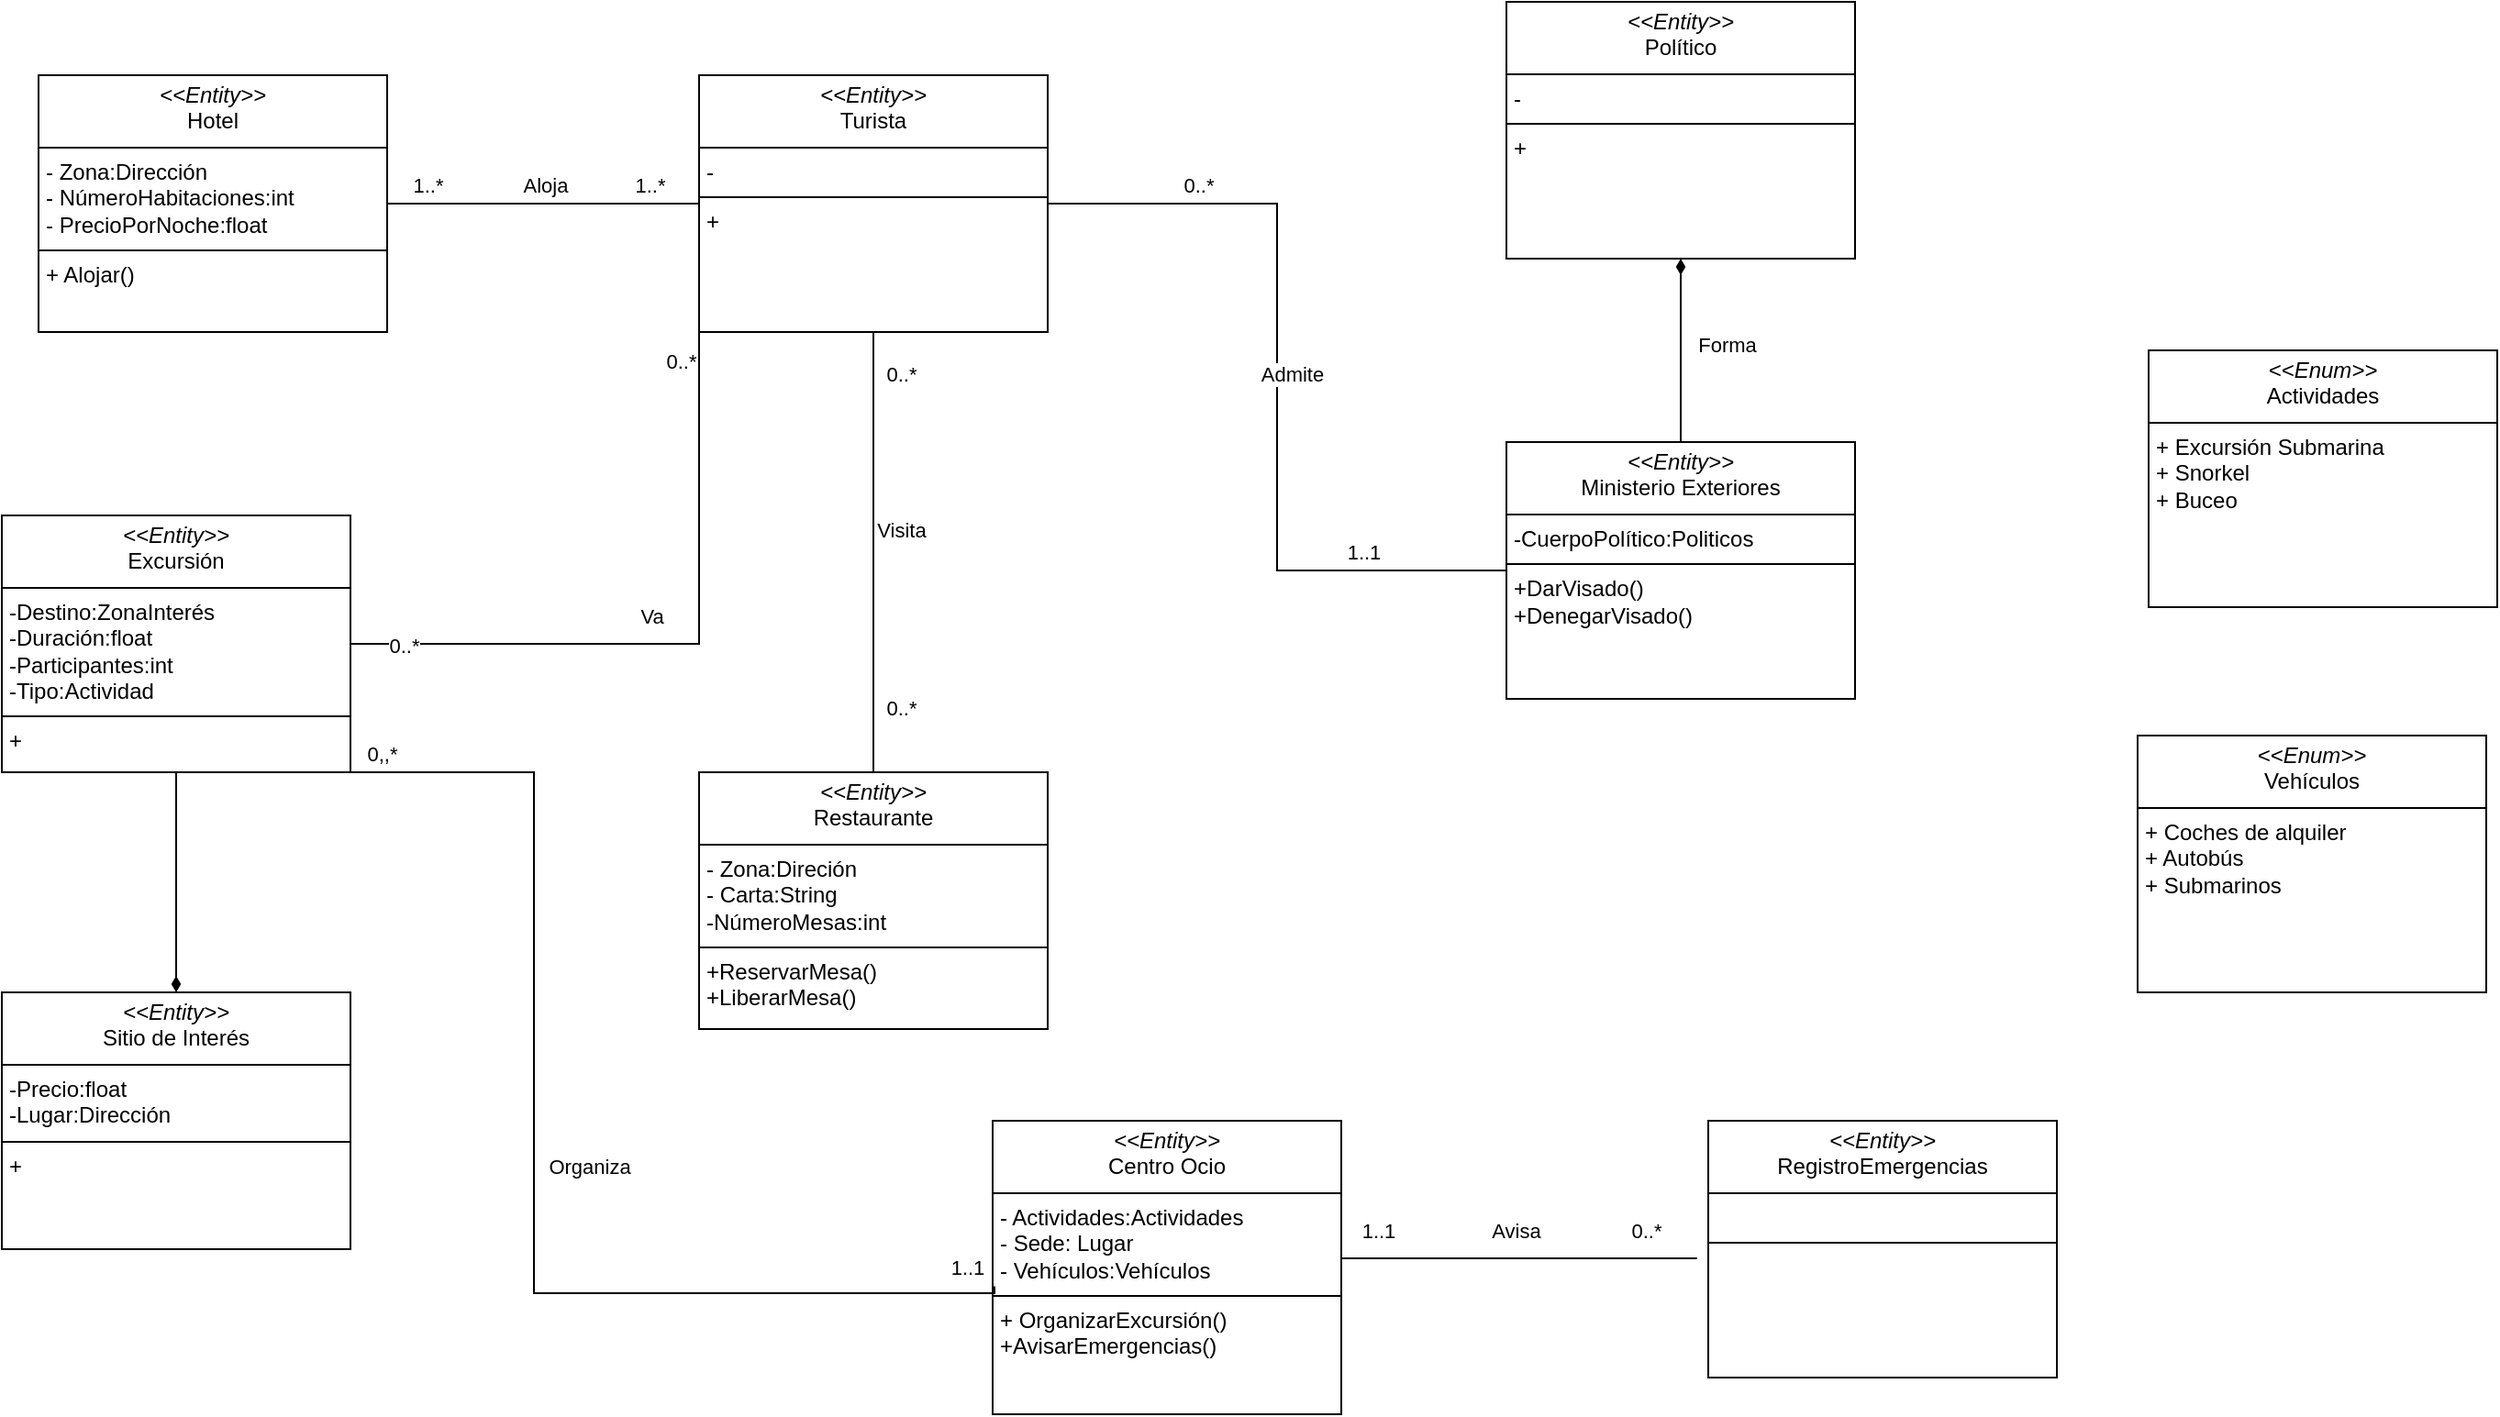 <mxfile version="24.0.4" type="github">
  <diagram name="Página-1" id="nC8ETnd8YHiIk2Wr34oa">
    <mxGraphModel dx="2261" dy="1915" grid="1" gridSize="10" guides="1" tooltips="1" connect="1" arrows="1" fold="1" page="1" pageScale="1" pageWidth="827" pageHeight="1169" math="0" shadow="0">
      <root>
        <mxCell id="0" />
        <mxCell id="1" parent="0" />
        <mxCell id="LjWpHKixSpUOW6EcBaM4-5" value="&lt;p style=&quot;margin:0px;margin-top:4px;text-align:center;&quot;&gt;&lt;i&gt;&amp;lt;&amp;lt;Entity&amp;gt;&amp;gt;&lt;/i&gt;&lt;br&gt;Centro Ocio&lt;/p&gt;&lt;hr size=&quot;1&quot; style=&quot;border-style:solid;&quot;&gt;&lt;p style=&quot;margin:0px;margin-left:4px;&quot;&gt;- Actividades:Actividades&lt;/p&gt;&lt;p style=&quot;margin:0px;margin-left:4px;&quot;&gt;- Sede: Lugar&lt;/p&gt;&lt;p style=&quot;margin:0px;margin-left:4px;&quot;&gt;- Vehículos:Vehículos&lt;/p&gt;&lt;hr size=&quot;1&quot; style=&quot;border-style:solid;&quot;&gt;&lt;p style=&quot;margin:0px;margin-left:4px;&quot;&gt;+ OrganizarExcursión()&lt;/p&gt;&lt;p style=&quot;margin:0px;margin-left:4px;&quot;&gt;+AvisarEmergencias()&lt;/p&gt;&lt;p style=&quot;margin:0px;margin-left:4px;&quot;&gt;&lt;br&gt;&lt;/p&gt;" style="verticalAlign=top;align=left;overflow=fill;html=1;whiteSpace=wrap;" vertex="1" parent="1">
          <mxGeometry x="-210" y="430" width="190" height="160" as="geometry" />
        </mxCell>
        <mxCell id="LjWpHKixSpUOW6EcBaM4-10" value="&lt;p style=&quot;margin:0px;margin-top:4px;text-align:center;&quot;&gt;&lt;i&gt;&amp;lt;&amp;lt;Entity&amp;gt;&amp;gt;&lt;/i&gt;&lt;br&gt;Ministerio Exteriores&lt;/p&gt;&lt;hr size=&quot;1&quot; style=&quot;border-style:solid;&quot;&gt;&lt;p style=&quot;margin:0px;margin-left:4px;&quot;&gt;-CuerpoPolítico:Politicos&lt;/p&gt;&lt;hr size=&quot;1&quot; style=&quot;border-style:solid;&quot;&gt;&lt;p style=&quot;margin:0px;margin-left:4px;&quot;&gt;+DarVisado()&lt;/p&gt;&lt;p style=&quot;margin:0px;margin-left:4px;&quot;&gt;+DenegarVisado()&lt;/p&gt;" style="verticalAlign=top;align=left;overflow=fill;html=1;whiteSpace=wrap;" vertex="1" parent="1">
          <mxGeometry x="70" y="60" width="190" height="140" as="geometry" />
        </mxCell>
        <mxCell id="LjWpHKixSpUOW6EcBaM4-11" style="edgeStyle=orthogonalEdgeStyle;rounded=0;orthogonalLoop=1;jettySize=auto;html=1;exitX=-0.032;exitY=0.536;exitDx=0;exitDy=0;endArrow=none;endFill=0;exitPerimeter=0;" edge="1" parent="1" source="LjWpHKixSpUOW6EcBaM4-15" target="LjWpHKixSpUOW6EcBaM4-5">
          <mxGeometry relative="1" as="geometry">
            <Array as="points">
              <mxPoint x="30" y="505" />
              <mxPoint x="30" y="505" />
            </Array>
          </mxGeometry>
        </mxCell>
        <mxCell id="LjWpHKixSpUOW6EcBaM4-12" value="Avisa" style="edgeLabel;html=1;align=center;verticalAlign=middle;resizable=0;points=[];" vertex="1" connectable="0" parent="LjWpHKixSpUOW6EcBaM4-11">
          <mxGeometry x="-0.078" y="2" relative="1" as="geometry">
            <mxPoint x="-10" y="-17" as="offset" />
          </mxGeometry>
        </mxCell>
        <mxCell id="LjWpHKixSpUOW6EcBaM4-13" value="0..*" style="edgeLabel;html=1;align=center;verticalAlign=middle;resizable=0;points=[];" vertex="1" connectable="0" parent="LjWpHKixSpUOW6EcBaM4-11">
          <mxGeometry x="-0.744" y="4" relative="1" as="geometry">
            <mxPoint x="-3" y="-19" as="offset" />
          </mxGeometry>
        </mxCell>
        <mxCell id="LjWpHKixSpUOW6EcBaM4-14" value="1..1" style="edgeLabel;html=1;align=center;verticalAlign=middle;resizable=0;points=[];" vertex="1" connectable="0" parent="LjWpHKixSpUOW6EcBaM4-11">
          <mxGeometry x="0.789" y="4" relative="1" as="geometry">
            <mxPoint x="-1" y="-19" as="offset" />
          </mxGeometry>
        </mxCell>
        <mxCell id="LjWpHKixSpUOW6EcBaM4-15" value="&lt;p style=&quot;margin:0px;margin-top:4px;text-align:center;&quot;&gt;&lt;i&gt;&amp;lt;&amp;lt;Entity&amp;gt;&amp;gt;&lt;/i&gt;&lt;br&gt;RegistroEmergencias&lt;/p&gt;&lt;hr size=&quot;1&quot; style=&quot;border-style:solid;&quot;&gt;&lt;p style=&quot;margin:0px;margin-left:4px;&quot;&gt;&lt;br&gt;&lt;/p&gt;&lt;hr size=&quot;1&quot; style=&quot;border-style:solid;&quot;&gt;&lt;p style=&quot;margin:0px;margin-left:4px;&quot;&gt;&lt;br&gt;&lt;/p&gt;" style="verticalAlign=top;align=left;overflow=fill;html=1;whiteSpace=wrap;" vertex="1" parent="1">
          <mxGeometry x="180" y="430" width="190" height="140" as="geometry" />
        </mxCell>
        <mxCell id="LjWpHKixSpUOW6EcBaM4-17" value="&lt;p style=&quot;margin:0px;margin-top:4px;text-align:center;&quot;&gt;&lt;i&gt;&amp;lt;&amp;lt;Enum&amp;gt;&amp;gt;&lt;/i&gt;&lt;br&gt;Actividades&lt;/p&gt;&lt;hr size=&quot;1&quot; style=&quot;border-style:solid;&quot;&gt;&lt;p style=&quot;margin:0px;margin-left:4px;&quot;&gt;+ Excursión Submarina&lt;/p&gt;&lt;p style=&quot;margin:0px;margin-left:4px;&quot;&gt;+ Snorkel&lt;br&gt;&lt;/p&gt;&lt;p style=&quot;margin:0px;margin-left:4px;&quot;&gt;+ Buceo&lt;/p&gt;" style="verticalAlign=top;align=left;overflow=fill;html=1;whiteSpace=wrap;" vertex="1" parent="1">
          <mxGeometry x="420" y="10" width="190" height="140" as="geometry" />
        </mxCell>
        <mxCell id="LjWpHKixSpUOW6EcBaM4-18" value="&lt;p style=&quot;margin:0px;margin-top:4px;text-align:center;&quot;&gt;&lt;i&gt;&amp;lt;&amp;lt;Enum&amp;gt;&amp;gt;&lt;/i&gt;&lt;br&gt;Vehículos&lt;/p&gt;&lt;hr size=&quot;1&quot; style=&quot;border-style:solid;&quot;&gt;&lt;p style=&quot;margin:0px;margin-left:4px;&quot;&gt;+ Coches de alquiler&lt;/p&gt;&lt;p style=&quot;margin:0px;margin-left:4px;&quot;&gt;+ Autobús&lt;br&gt;&lt;/p&gt;&lt;p style=&quot;margin:0px;margin-left:4px;&quot;&gt;+ Submarinos&lt;/p&gt;" style="verticalAlign=top;align=left;overflow=fill;html=1;whiteSpace=wrap;" vertex="1" parent="1">
          <mxGeometry x="414" y="220" width="190" height="140" as="geometry" />
        </mxCell>
        <mxCell id="LjWpHKixSpUOW6EcBaM4-25" style="edgeStyle=orthogonalEdgeStyle;rounded=0;orthogonalLoop=1;jettySize=auto;html=1;exitX=1;exitY=0.5;exitDx=0;exitDy=0;entryX=0;entryY=0.5;entryDx=0;entryDy=0;endArrow=none;endFill=0;" edge="1" parent="1" source="LjWpHKixSpUOW6EcBaM4-20" target="LjWpHKixSpUOW6EcBaM4-10">
          <mxGeometry relative="1" as="geometry" />
        </mxCell>
        <mxCell id="LjWpHKixSpUOW6EcBaM4-26" value="Admite" style="edgeLabel;html=1;align=center;verticalAlign=middle;resizable=0;points=[];" vertex="1" connectable="0" parent="LjWpHKixSpUOW6EcBaM4-25">
          <mxGeometry y="3" relative="1" as="geometry">
            <mxPoint x="5" y="-7" as="offset" />
          </mxGeometry>
        </mxCell>
        <mxCell id="LjWpHKixSpUOW6EcBaM4-27" value="0..*" style="edgeLabel;html=1;align=center;verticalAlign=middle;resizable=0;points=[];" vertex="1" connectable="0" parent="LjWpHKixSpUOW6EcBaM4-25">
          <mxGeometry x="-0.636" y="3" relative="1" as="geometry">
            <mxPoint y="-7" as="offset" />
          </mxGeometry>
        </mxCell>
        <mxCell id="LjWpHKixSpUOW6EcBaM4-28" value="1..1" style="edgeLabel;html=1;align=center;verticalAlign=middle;resizable=0;points=[];" vertex="1" connectable="0" parent="LjWpHKixSpUOW6EcBaM4-25">
          <mxGeometry x="0.654" y="-1" relative="1" as="geometry">
            <mxPoint y="-11" as="offset" />
          </mxGeometry>
        </mxCell>
        <mxCell id="LjWpHKixSpUOW6EcBaM4-37" style="edgeStyle=orthogonalEdgeStyle;rounded=0;orthogonalLoop=1;jettySize=auto;html=1;exitX=0.5;exitY=1;exitDx=0;exitDy=0;entryX=0.5;entryY=0;entryDx=0;entryDy=0;endArrow=none;endFill=0;" edge="1" parent="1" source="LjWpHKixSpUOW6EcBaM4-20" target="LjWpHKixSpUOW6EcBaM4-35">
          <mxGeometry relative="1" as="geometry" />
        </mxCell>
        <mxCell id="LjWpHKixSpUOW6EcBaM4-38" value="Visita" style="edgeLabel;html=1;align=center;verticalAlign=middle;resizable=0;points=[];" vertex="1" connectable="0" parent="LjWpHKixSpUOW6EcBaM4-37">
          <mxGeometry x="-0.1" y="2" relative="1" as="geometry">
            <mxPoint x="13" as="offset" />
          </mxGeometry>
        </mxCell>
        <mxCell id="LjWpHKixSpUOW6EcBaM4-39" value="0..*" style="edgeLabel;html=1;align=center;verticalAlign=middle;resizable=0;points=[];" vertex="1" connectable="0" parent="LjWpHKixSpUOW6EcBaM4-37">
          <mxGeometry x="-0.813" y="3" relative="1" as="geometry">
            <mxPoint x="12" as="offset" />
          </mxGeometry>
        </mxCell>
        <mxCell id="LjWpHKixSpUOW6EcBaM4-40" value="0..*" style="edgeLabel;html=1;align=center;verticalAlign=middle;resizable=0;points=[];" vertex="1" connectable="0" parent="LjWpHKixSpUOW6EcBaM4-37">
          <mxGeometry x="0.707" y="2" relative="1" as="geometry">
            <mxPoint x="13" as="offset" />
          </mxGeometry>
        </mxCell>
        <mxCell id="LjWpHKixSpUOW6EcBaM4-20" value="&lt;p style=&quot;margin:0px;margin-top:4px;text-align:center;&quot;&gt;&lt;i&gt;&amp;lt;&amp;lt;Entity&amp;gt;&amp;gt;&lt;/i&gt;&lt;br&gt;Turista&lt;/p&gt;&lt;hr size=&quot;1&quot; style=&quot;border-style:solid;&quot;&gt;&lt;p style=&quot;margin:0px;margin-left:4px;&quot;&gt;-&lt;/p&gt;&lt;hr size=&quot;1&quot; style=&quot;border-style:solid;&quot;&gt;&lt;p style=&quot;margin:0px;margin-left:4px;&quot;&gt;+&lt;/p&gt;&lt;p style=&quot;margin:0px;margin-left:4px;&quot;&gt;&lt;br&gt;&lt;/p&gt;" style="verticalAlign=top;align=left;overflow=fill;html=1;whiteSpace=wrap;" vertex="1" parent="1">
          <mxGeometry x="-370" y="-140" width="190" height="140" as="geometry" />
        </mxCell>
        <mxCell id="LjWpHKixSpUOW6EcBaM4-41" style="edgeStyle=orthogonalEdgeStyle;rounded=0;orthogonalLoop=1;jettySize=auto;html=1;exitX=1;exitY=0.5;exitDx=0;exitDy=0;entryX=0;entryY=1;entryDx=0;entryDy=0;endArrow=none;endFill=0;" edge="1" parent="1" source="LjWpHKixSpUOW6EcBaM4-21" target="LjWpHKixSpUOW6EcBaM4-20">
          <mxGeometry relative="1" as="geometry" />
        </mxCell>
        <mxCell id="LjWpHKixSpUOW6EcBaM4-42" value="Va" style="edgeLabel;html=1;align=center;verticalAlign=middle;resizable=0;points=[];" vertex="1" connectable="0" parent="LjWpHKixSpUOW6EcBaM4-41">
          <mxGeometry x="-0.027" y="-1" relative="1" as="geometry">
            <mxPoint x="-11" y="-16" as="offset" />
          </mxGeometry>
        </mxCell>
        <mxCell id="LjWpHKixSpUOW6EcBaM4-43" value="0..*" style="edgeLabel;html=1;align=center;verticalAlign=middle;resizable=0;points=[];" vertex="1" connectable="0" parent="LjWpHKixSpUOW6EcBaM4-41">
          <mxGeometry x="0.924" y="-5" relative="1" as="geometry">
            <mxPoint x="-15" y="2" as="offset" />
          </mxGeometry>
        </mxCell>
        <mxCell id="LjWpHKixSpUOW6EcBaM4-44" value="0..*" style="edgeLabel;html=1;align=center;verticalAlign=middle;resizable=0;points=[];" vertex="1" connectable="0" parent="LjWpHKixSpUOW6EcBaM4-41">
          <mxGeometry x="-0.92" y="-1" relative="1" as="geometry">
            <mxPoint x="14" as="offset" />
          </mxGeometry>
        </mxCell>
        <mxCell id="LjWpHKixSpUOW6EcBaM4-46" style="edgeStyle=orthogonalEdgeStyle;rounded=0;orthogonalLoop=1;jettySize=auto;html=1;exitX=0.5;exitY=1;exitDx=0;exitDy=0;endArrow=diamondThin;endFill=1;" edge="1" parent="1" source="LjWpHKixSpUOW6EcBaM4-21" target="LjWpHKixSpUOW6EcBaM4-45">
          <mxGeometry relative="1" as="geometry" />
        </mxCell>
        <mxCell id="LjWpHKixSpUOW6EcBaM4-21" value="&lt;p style=&quot;margin:0px;margin-top:4px;text-align:center;&quot;&gt;&lt;i&gt;&amp;lt;&amp;lt;Entity&amp;gt;&amp;gt;&lt;/i&gt;&lt;br&gt;Excursión&lt;/p&gt;&lt;hr size=&quot;1&quot; style=&quot;border-style:solid;&quot;&gt;&lt;p style=&quot;margin:0px;margin-left:4px;&quot;&gt;-Destino:ZonaInterés&lt;/p&gt;&lt;p style=&quot;margin:0px;margin-left:4px;&quot;&gt;-Duración:float&lt;/p&gt;&lt;p style=&quot;margin:0px;margin-left:4px;&quot;&gt;-Participantes:int&lt;/p&gt;&lt;p style=&quot;margin:0px;margin-left:4px;&quot;&gt;-Tipo:Actividad&lt;/p&gt;&lt;hr size=&quot;1&quot; style=&quot;border-style:solid;&quot;&gt;&lt;p style=&quot;margin:0px;margin-left:4px;&quot;&gt;+&lt;/p&gt;&lt;p style=&quot;margin:0px;margin-left:4px;&quot;&gt;&lt;br&gt;&lt;/p&gt;" style="verticalAlign=top;align=left;overflow=fill;html=1;whiteSpace=wrap;" vertex="1" parent="1">
          <mxGeometry x="-750" y="100" width="190" height="140" as="geometry" />
        </mxCell>
        <mxCell id="LjWpHKixSpUOW6EcBaM4-23" style="edgeStyle=orthogonalEdgeStyle;rounded=0;orthogonalLoop=1;jettySize=auto;html=1;exitX=0.5;exitY=1;exitDx=0;exitDy=0;entryX=0.5;entryY=0;entryDx=0;entryDy=0;endArrow=none;endFill=0;startArrow=diamondThin;startFill=1;" edge="1" parent="1" source="LjWpHKixSpUOW6EcBaM4-22" target="LjWpHKixSpUOW6EcBaM4-10">
          <mxGeometry relative="1" as="geometry" />
        </mxCell>
        <mxCell id="LjWpHKixSpUOW6EcBaM4-24" value="Forma" style="edgeLabel;html=1;align=center;verticalAlign=middle;resizable=0;points=[];" vertex="1" connectable="0" parent="LjWpHKixSpUOW6EcBaM4-23">
          <mxGeometry x="-0.06" y="-3" relative="1" as="geometry">
            <mxPoint x="28" as="offset" />
          </mxGeometry>
        </mxCell>
        <mxCell id="LjWpHKixSpUOW6EcBaM4-22" value="&lt;p style=&quot;margin:0px;margin-top:4px;text-align:center;&quot;&gt;&lt;i&gt;&amp;lt;&amp;lt;Entity&amp;gt;&amp;gt;&lt;/i&gt;&lt;br&gt;Político&lt;/p&gt;&lt;hr size=&quot;1&quot; style=&quot;border-style:solid;&quot;&gt;&lt;p style=&quot;margin:0px;margin-left:4px;&quot;&gt;-&lt;/p&gt;&lt;hr size=&quot;1&quot; style=&quot;border-style:solid;&quot;&gt;&lt;p style=&quot;margin:0px;margin-left:4px;&quot;&gt;+&lt;/p&gt;&lt;p style=&quot;margin:0px;margin-left:4px;&quot;&gt;&lt;br&gt;&lt;/p&gt;" style="verticalAlign=top;align=left;overflow=fill;html=1;whiteSpace=wrap;" vertex="1" parent="1">
          <mxGeometry x="70" y="-180" width="190" height="140" as="geometry" />
        </mxCell>
        <mxCell id="LjWpHKixSpUOW6EcBaM4-30" style="edgeStyle=orthogonalEdgeStyle;rounded=0;orthogonalLoop=1;jettySize=auto;html=1;exitX=1;exitY=0.5;exitDx=0;exitDy=0;entryX=0;entryY=0.5;entryDx=0;entryDy=0;endArrow=none;endFill=0;" edge="1" parent="1" source="LjWpHKixSpUOW6EcBaM4-29" target="LjWpHKixSpUOW6EcBaM4-20">
          <mxGeometry relative="1" as="geometry" />
        </mxCell>
        <mxCell id="LjWpHKixSpUOW6EcBaM4-32" value="Aloja" style="edgeLabel;html=1;align=center;verticalAlign=middle;resizable=0;points=[];" vertex="1" connectable="0" parent="LjWpHKixSpUOW6EcBaM4-30">
          <mxGeometry x="0.013" y="3" relative="1" as="geometry">
            <mxPoint y="-7" as="offset" />
          </mxGeometry>
        </mxCell>
        <mxCell id="LjWpHKixSpUOW6EcBaM4-33" value="1..*" style="edgeLabel;html=1;align=center;verticalAlign=middle;resizable=0;points=[];" vertex="1" connectable="0" parent="LjWpHKixSpUOW6EcBaM4-30">
          <mxGeometry x="-0.675" relative="1" as="geometry">
            <mxPoint x="-6" y="-10" as="offset" />
          </mxGeometry>
        </mxCell>
        <mxCell id="LjWpHKixSpUOW6EcBaM4-34" value="1..*" style="edgeLabel;html=1;align=center;verticalAlign=middle;resizable=0;points=[];" vertex="1" connectable="0" parent="LjWpHKixSpUOW6EcBaM4-30">
          <mxGeometry x="0.675" y="2" relative="1" as="geometry">
            <mxPoint y="-8" as="offset" />
          </mxGeometry>
        </mxCell>
        <mxCell id="LjWpHKixSpUOW6EcBaM4-29" value="&lt;p style=&quot;margin:0px;margin-top:4px;text-align:center;&quot;&gt;&lt;i&gt;&amp;lt;&amp;lt;Entity&amp;gt;&amp;gt;&lt;/i&gt;&lt;br&gt;Hotel&lt;/p&gt;&lt;hr size=&quot;1&quot; style=&quot;border-style:solid;&quot;&gt;&lt;p style=&quot;margin:0px;margin-left:4px;&quot;&gt;- Zona:Dirección&lt;/p&gt;&lt;p style=&quot;margin:0px;margin-left:4px;&quot;&gt;- NúmeroHabitaciones:int&lt;/p&gt;&lt;p style=&quot;margin:0px;margin-left:4px;&quot;&gt;- PrecioPorNoche:float&lt;/p&gt;&lt;hr size=&quot;1&quot; style=&quot;border-style:solid;&quot;&gt;&lt;p style=&quot;margin:0px;margin-left:4px;&quot;&gt;+ Alojar()&lt;/p&gt;&lt;p style=&quot;margin:0px;margin-left:4px;&quot;&gt;&lt;br&gt;&lt;/p&gt;&lt;p style=&quot;margin:0px;margin-left:4px;&quot;&gt;&lt;br&gt;&lt;/p&gt;" style="verticalAlign=top;align=left;overflow=fill;html=1;whiteSpace=wrap;" vertex="1" parent="1">
          <mxGeometry x="-730" y="-140" width="190" height="140" as="geometry" />
        </mxCell>
        <mxCell id="LjWpHKixSpUOW6EcBaM4-35" value="&lt;p style=&quot;margin:0px;margin-top:4px;text-align:center;&quot;&gt;&lt;i&gt;&amp;lt;&amp;lt;Entity&amp;gt;&amp;gt;&lt;/i&gt;&lt;br&gt;Restaurante&lt;/p&gt;&lt;hr size=&quot;1&quot; style=&quot;border-style:solid;&quot;&gt;&lt;p style=&quot;margin:0px;margin-left:4px;&quot;&gt;- Zona:Direción&lt;/p&gt;&lt;p style=&quot;margin:0px;margin-left:4px;&quot;&gt;- Carta:String&lt;/p&gt;&lt;p style=&quot;margin:0px;margin-left:4px;&quot;&gt;-NúmeroMesas:int&lt;/p&gt;&lt;hr size=&quot;1&quot; style=&quot;border-style:solid;&quot;&gt;&lt;p style=&quot;margin:0px;margin-left:4px;&quot;&gt;+ReservarMesa()&lt;/p&gt;&lt;p style=&quot;margin:0px;margin-left:4px;&quot;&gt;+LiberarMesa()&lt;/p&gt;&lt;p style=&quot;margin:0px;margin-left:4px;&quot;&gt;&lt;br&gt;&lt;/p&gt;" style="verticalAlign=top;align=left;overflow=fill;html=1;whiteSpace=wrap;" vertex="1" parent="1">
          <mxGeometry x="-370" y="240" width="190" height="140" as="geometry" />
        </mxCell>
        <mxCell id="LjWpHKixSpUOW6EcBaM4-45" value="&lt;p style=&quot;margin:0px;margin-top:4px;text-align:center;&quot;&gt;&lt;i&gt;&amp;lt;&amp;lt;Entity&amp;gt;&amp;gt;&lt;/i&gt;&lt;br&gt;Sitio de Interés&lt;/p&gt;&lt;hr size=&quot;1&quot; style=&quot;border-style:solid;&quot;&gt;&lt;p style=&quot;margin:0px;margin-left:4px;&quot;&gt;&lt;span style=&quot;background-color: initial;&quot;&gt;-Precio:float&lt;/span&gt;&lt;br&gt;&lt;/p&gt;&lt;p style=&quot;margin:0px;margin-left:4px;&quot;&gt;-Lugar:Dirección&lt;/p&gt;&lt;hr size=&quot;1&quot; style=&quot;border-style:solid;&quot;&gt;&lt;p style=&quot;margin:0px;margin-left:4px;&quot;&gt;+&lt;/p&gt;&lt;p style=&quot;margin:0px;margin-left:4px;&quot;&gt;&lt;br&gt;&lt;/p&gt;" style="verticalAlign=top;align=left;overflow=fill;html=1;whiteSpace=wrap;" vertex="1" parent="1">
          <mxGeometry x="-750" y="360" width="190" height="140" as="geometry" />
        </mxCell>
        <mxCell id="LjWpHKixSpUOW6EcBaM4-48" style="edgeStyle=orthogonalEdgeStyle;rounded=0;orthogonalLoop=1;jettySize=auto;html=1;exitX=1;exitY=1;exitDx=0;exitDy=0;entryX=0.005;entryY=0.564;entryDx=0;entryDy=0;entryPerimeter=0;endArrow=none;endFill=0;" edge="1" parent="1" source="LjWpHKixSpUOW6EcBaM4-21" target="LjWpHKixSpUOW6EcBaM4-5">
          <mxGeometry relative="1" as="geometry">
            <Array as="points">
              <mxPoint x="-460" y="240" />
              <mxPoint x="-460" y="524" />
            </Array>
          </mxGeometry>
        </mxCell>
        <mxCell id="LjWpHKixSpUOW6EcBaM4-49" value="Organiza" style="edgeLabel;html=1;align=center;verticalAlign=middle;resizable=0;points=[];" vertex="1" connectable="0" parent="LjWpHKixSpUOW6EcBaM4-48">
          <mxGeometry x="-0.152" y="4" relative="1" as="geometry">
            <mxPoint x="26" y="44" as="offset" />
          </mxGeometry>
        </mxCell>
        <mxCell id="LjWpHKixSpUOW6EcBaM4-50" value="1..1" style="edgeLabel;html=1;align=center;verticalAlign=middle;resizable=0;points=[];" vertex="1" connectable="0" parent="LjWpHKixSpUOW6EcBaM4-48">
          <mxGeometry x="0.941" y="-1" relative="1" as="geometry">
            <mxPoint y="-15" as="offset" />
          </mxGeometry>
        </mxCell>
        <mxCell id="LjWpHKixSpUOW6EcBaM4-51" value="0,,*" style="edgeLabel;html=1;align=center;verticalAlign=middle;resizable=0;points=[];" vertex="1" connectable="0" parent="LjWpHKixSpUOW6EcBaM4-48">
          <mxGeometry x="-0.946" y="3" relative="1" as="geometry">
            <mxPoint y="-7" as="offset" />
          </mxGeometry>
        </mxCell>
      </root>
    </mxGraphModel>
  </diagram>
</mxfile>
